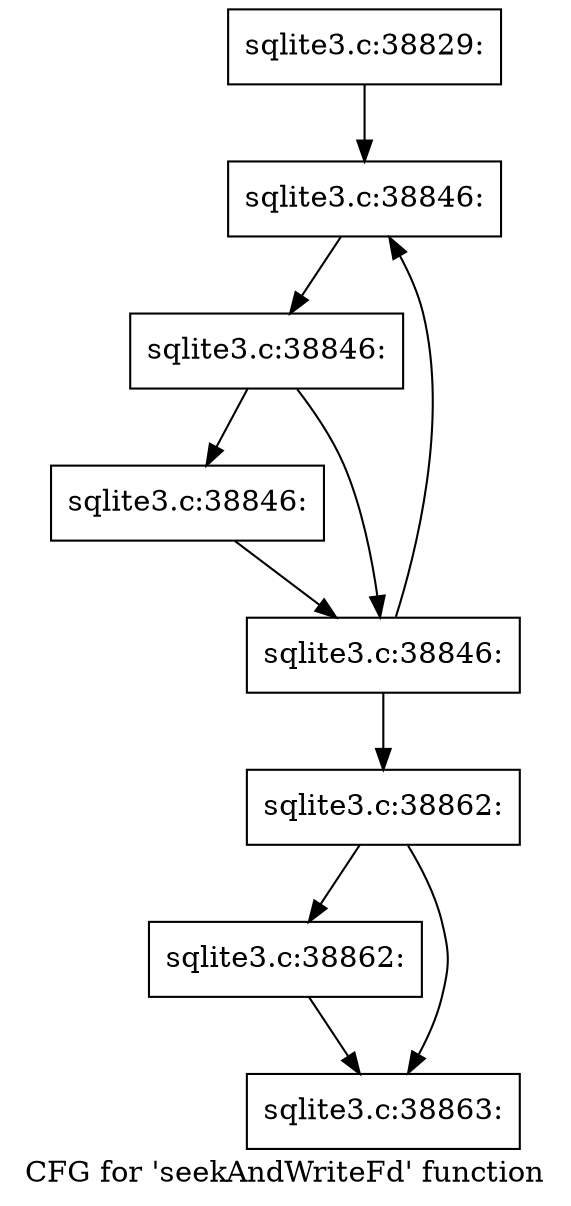 digraph "CFG for 'seekAndWriteFd' function" {
	label="CFG for 'seekAndWriteFd' function";

	Node0x55c0f708c0e0 [shape=record,label="{sqlite3.c:38829:}"];
	Node0x55c0f708c0e0 -> Node0x55c0f70933b0;
	Node0x55c0f70933b0 [shape=record,label="{sqlite3.c:38846:}"];
	Node0x55c0f70933b0 -> Node0x55c0f7093360;
	Node0x55c0f7093360 [shape=record,label="{sqlite3.c:38846:}"];
	Node0x55c0f7093360 -> Node0x55c0f7093ff0;
	Node0x55c0f7093360 -> Node0x55c0f7093fa0;
	Node0x55c0f7093ff0 [shape=record,label="{sqlite3.c:38846:}"];
	Node0x55c0f7093ff0 -> Node0x55c0f7093fa0;
	Node0x55c0f7093fa0 [shape=record,label="{sqlite3.c:38846:}"];
	Node0x55c0f7093fa0 -> Node0x55c0f70933b0;
	Node0x55c0f7093fa0 -> Node0x55c0f7093310;
	Node0x55c0f7093310 [shape=record,label="{sqlite3.c:38862:}"];
	Node0x55c0f7093310 -> Node0x55c0f70948e0;
	Node0x55c0f7093310 -> Node0x55c0f7094930;
	Node0x55c0f70948e0 [shape=record,label="{sqlite3.c:38862:}"];
	Node0x55c0f70948e0 -> Node0x55c0f7094930;
	Node0x55c0f7094930 [shape=record,label="{sqlite3.c:38863:}"];
}
